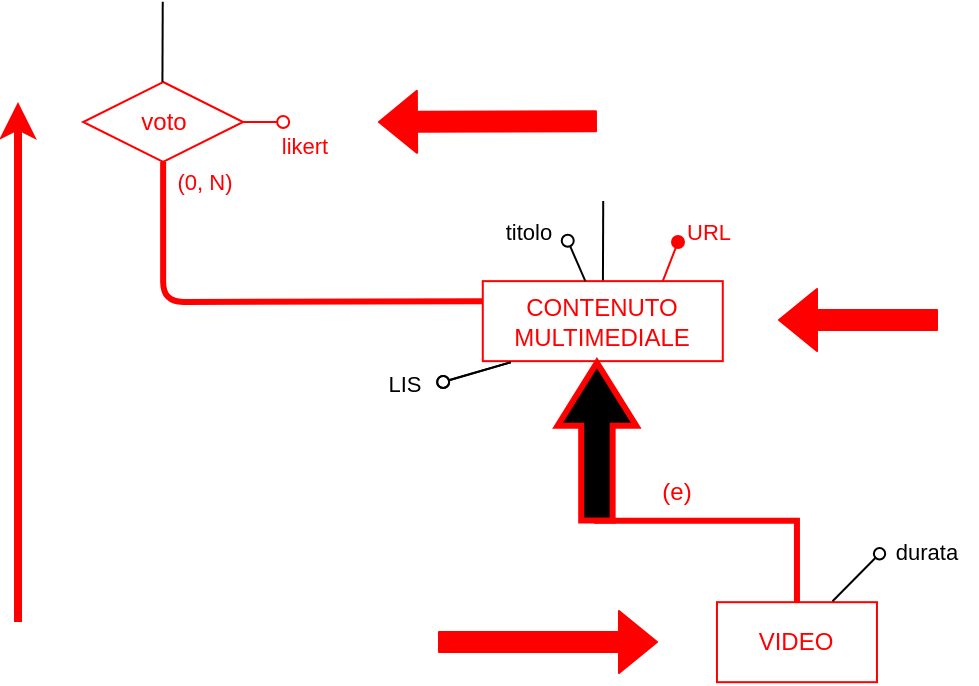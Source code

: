<mxfile scale="1" border="10">
    <diagram id="-rriOPSDnHkLpZKLwRpb" name="Page-1">
        <mxGraphModel dx="3095" dy="2577" grid="1" gridSize="10" guides="1" tooltips="1" connect="1" arrows="1" fold="1" page="1" pageScale="1" pageWidth="850" pageHeight="1100" background="#FFFFFF" math="0" shadow="0">
            <root>
                <mxCell id="0"/>
                <mxCell id="1" parent="0"/>
                <mxCell id="687" value="" style="edgeStyle=none;html=1;endArrow=none;endFill=0;" parent="1" target="692" edge="1">
                    <mxGeometry x="-0.478" y="20" relative="1" as="geometry">
                        <mxPoint as="offset"/>
                        <mxPoint x="-2067.392" y="-1690.549" as="sourcePoint"/>
                    </mxGeometry>
                </mxCell>
                <mxCell id="692" value="&lt;font color=&quot;#ff0000&quot;&gt;CONTENUTO&lt;br&gt;MULTIMEDIALE&lt;/font&gt;" style="rounded=0;whiteSpace=wrap;html=1;strokeColor=#FF0000;" parent="1" vertex="1">
                    <mxGeometry x="-2127.61" y="-1650.43" width="120" height="40" as="geometry"/>
                </mxCell>
                <mxCell id="693" value="" style="endArrow=oval;html=1;fillStyle=auto;strokeWidth=1;startSize=6;endSize=6;fillColor=#000000;startArrow=none;startFill=0;endFill=0;" parent="1" source="692" edge="1">
                    <mxGeometry width="50" height="50" relative="1" as="geometry">
                        <mxPoint x="-2041.07" y="-1673.993" as="sourcePoint"/>
                        <mxPoint x="-2085.13" y="-1670.65" as="targetPoint"/>
                    </mxGeometry>
                </mxCell>
                <mxCell id="694" value="titolo" style="edgeLabel;html=1;align=center;verticalAlign=middle;resizable=0;points=[];" parent="693" vertex="1" connectable="0">
                    <mxGeometry x="0.479" y="1" relative="1" as="geometry">
                        <mxPoint x="-21" y="-10" as="offset"/>
                    </mxGeometry>
                </mxCell>
                <mxCell id="695" value="" style="endArrow=oval;html=1;fillStyle=auto;strokeWidth=1;startSize=6;endSize=6;fillColor=#000000;startArrow=none;startFill=0;endFill=0;exitX=0.117;exitY=1.013;exitDx=0;exitDy=0;exitPerimeter=0;" parent="1" source="692" edge="1">
                    <mxGeometry width="50" height="50" relative="1" as="geometry">
                        <mxPoint x="-2109.902" y="-1579.43" as="sourcePoint"/>
                        <mxPoint x="-2147.42" y="-1600" as="targetPoint"/>
                    </mxGeometry>
                </mxCell>
                <mxCell id="696" value="LIS" style="edgeLabel;html=1;align=center;verticalAlign=middle;resizable=0;points=[];" parent="695" vertex="1" connectable="0">
                    <mxGeometry x="0.479" y="1" relative="1" as="geometry">
                        <mxPoint x="-29" y="2" as="offset"/>
                    </mxGeometry>
                </mxCell>
                <mxCell id="702" style="edgeStyle=none;jumpStyle=arc;html=1;exitX=0.5;exitY=1;exitDx=0;exitDy=0;entryX=0;entryY=0.25;entryDx=0;entryDy=0;endArrow=none;endFill=0;strokeColor=#FF0000;strokeWidth=3;" parent="1" source="704" target="692" edge="1">
                    <mxGeometry relative="1" as="geometry">
                        <Array as="points">
                            <mxPoint x="-2287.42" y="-1640"/>
                        </Array>
                    </mxGeometry>
                </mxCell>
                <mxCell id="703" value="&lt;font color=&quot;#ff0000&quot;&gt;(0, N)&lt;/font&gt;" style="edgeLabel;html=1;align=center;verticalAlign=middle;resizable=0;points=[];strokeColor=#FF0000;" parent="702" vertex="1" connectable="0">
                    <mxGeometry x="-0.9" relative="1" as="geometry">
                        <mxPoint x="20" y="-2" as="offset"/>
                    </mxGeometry>
                </mxCell>
                <mxCell id="704" value="&lt;font color=&quot;#ff0000&quot;&gt;voto&lt;/font&gt;" style="rhombus;whiteSpace=wrap;html=1;strokeColor=#FF0000;" parent="1" vertex="1">
                    <mxGeometry x="-2327.43" y="-1750" width="80" height="40" as="geometry"/>
                </mxCell>
                <mxCell id="705" value="" style="endArrow=oval;html=1;fillStyle=auto;strokeWidth=1;startSize=6;endSize=6;fillColor=#000000;startArrow=none;startFill=0;endFill=0;strokeColor=#FF0000;" parent="1" source="704" edge="1">
                    <mxGeometry width="50" height="50" relative="1" as="geometry">
                        <mxPoint x="-2157.43" y="-1521.837" as="sourcePoint"/>
                        <mxPoint x="-2227.42" y="-1730" as="targetPoint"/>
                    </mxGeometry>
                </mxCell>
                <mxCell id="706" value="&lt;font color=&quot;#ff0000&quot;&gt;likert&lt;/font&gt;" style="edgeLabel;html=1;align=center;verticalAlign=middle;resizable=0;points=[];strokeColor=#FF0000;" parent="705" vertex="1" connectable="0">
                    <mxGeometry x="0.479" y="1" relative="1" as="geometry">
                        <mxPoint x="15" y="13" as="offset"/>
                    </mxGeometry>
                </mxCell>
                <mxCell id="718" value="" style="edgeStyle=none;html=1;endArrow=none;endFill=0;" parent="1" edge="1">
                    <mxGeometry x="-0.478" y="20" relative="1" as="geometry">
                        <mxPoint as="offset"/>
                        <mxPoint x="-2287.632" y="-1790.119" as="sourcePoint"/>
                        <mxPoint x="-2287.778" y="-1750.0" as="targetPoint"/>
                    </mxGeometry>
                </mxCell>
                <mxCell id="725" value="" style="endArrow=oval;html=1;fillStyle=auto;strokeWidth=1;startSize=6;endSize=6;fillColor=#000000;startArrow=none;startFill=0;endFill=0;exitX=0.117;exitY=1.013;exitDx=0;exitDy=0;exitPerimeter=0;" parent="1" edge="1">
                    <mxGeometry width="50" height="50" relative="1" as="geometry">
                        <mxPoint x="-2113.57" y="-1609.91" as="sourcePoint"/>
                        <mxPoint x="-2147.42" y="-1600" as="targetPoint"/>
                    </mxGeometry>
                </mxCell>
                <mxCell id="726" value="LIS" style="edgeLabel;html=1;align=center;verticalAlign=middle;resizable=0;points=[];" parent="725" vertex="1" connectable="0">
                    <mxGeometry x="0.479" y="1" relative="1" as="geometry">
                        <mxPoint x="-29" y="2" as="offset"/>
                    </mxGeometry>
                </mxCell>
                <mxCell id="729" style="edgeStyle=elbowEdgeStyle;elbow=vertical;html=1;exitX=0.5;exitY=1;exitDx=0;exitDy=0;entryX=0.5;entryY=0;entryDx=0;entryDy=0;endArrow=none;endFill=0;rounded=0;jumpStyle=arc;strokeColor=#FF0000;strokeWidth=3;" parent="1" target="730" edge="1">
                    <mxGeometry relative="1" as="geometry">
                        <mxPoint x="-2070.52" y="-1610.43" as="sourcePoint"/>
                        <Array as="points">
                            <mxPoint x="-2019.98" y="-1530.65"/>
                        </Array>
                    </mxGeometry>
                </mxCell>
                <mxCell id="730" value="&lt;font color=&quot;#ff0000&quot;&gt;VIDEO&lt;/font&gt;" style="whiteSpace=wrap;html=1;strokeColor=#FF0000;" parent="1" vertex="1">
                    <mxGeometry x="-2010.52" y="-1489.91" width="80" height="40" as="geometry"/>
                </mxCell>
                <mxCell id="731" value="" style="shape=singleArrow;whiteSpace=wrap;html=1;arrowWidth=0.4;arrowSize=0.4;rotation=-90;fillColor=#000000;strokeColor=#FF0000;strokeWidth=3;" parent="1" vertex="1">
                    <mxGeometry x="-2110" y="-1589.92" width="78.91" height="39.32" as="geometry"/>
                </mxCell>
                <mxCell id="732" value="&lt;font color=&quot;#ff0000&quot;&gt;(e)&lt;/font&gt;" style="text;html=1;align=center;verticalAlign=middle;resizable=0;points=[];autosize=1;strokeColor=none;fillColor=none;" parent="1" vertex="1">
                    <mxGeometry x="-2050.52" y="-1560.39" width="40" height="30" as="geometry"/>
                </mxCell>
                <mxCell id="733" value="" style="endArrow=none;html=1;strokeColor=#000000;entryX=0;entryY=1;entryDx=0;entryDy=0;" parent="1" target="734" edge="1">
                    <mxGeometry width="50" height="50" relative="1" as="geometry">
                        <mxPoint x="-1952.72" y="-1490.39" as="sourcePoint"/>
                        <mxPoint x="-1930.91" y="-1510.0" as="targetPoint"/>
                    </mxGeometry>
                </mxCell>
                <mxCell id="734" value="" style="ellipse;whiteSpace=wrap;html=1;aspect=fixed;strokeColor=#000000;" parent="1" vertex="1">
                    <mxGeometry x="-1932.06" y="-1516.96" width="5.67" height="5.67" as="geometry"/>
                </mxCell>
                <mxCell id="735" value="&lt;font style=&quot;font-size: 11px;&quot;&gt;durata&lt;/font&gt;" style="text;html=1;align=center;verticalAlign=middle;resizable=0;points=[];autosize=1;strokeColor=none;fillColor=none;" parent="1" vertex="1">
                    <mxGeometry x="-1930.52" y="-1530.39" width="50" height="30" as="geometry"/>
                </mxCell>
                <mxCell id="736" value="" style="shape=flexArrow;endArrow=classic;html=1;strokeColor=#FF0000;fontColor=#FF0000;fillColor=#FF0000;" parent="1" edge="1">
                    <mxGeometry width="50" height="50" relative="1" as="geometry">
                        <mxPoint x="-2150" y="-1470" as="sourcePoint"/>
                        <mxPoint x="-2040" y="-1470" as="targetPoint"/>
                    </mxGeometry>
                </mxCell>
                <mxCell id="737" value="" style="endArrow=classic;html=1;strokeColor=#FF0000;fontColor=#FF0000;fillColor=#FF0000;strokeWidth=4;" parent="1" edge="1">
                    <mxGeometry width="50" height="50" relative="1" as="geometry">
                        <mxPoint x="-2360" y="-1480" as="sourcePoint"/>
                        <mxPoint x="-2360" y="-1740" as="targetPoint"/>
                    </mxGeometry>
                </mxCell>
                <mxCell id="738" value="" style="shape=flexArrow;endArrow=classic;html=1;strokeColor=#FF0000;fontColor=#FF0000;fillColor=#FF0000;" parent="1" edge="1">
                    <mxGeometry width="50" height="50" relative="1" as="geometry">
                        <mxPoint x="-2070.52" y="-1730.42" as="sourcePoint"/>
                        <mxPoint x="-2180" y="-1730" as="targetPoint"/>
                    </mxGeometry>
                </mxCell>
                <mxCell id="739" value="" style="endArrow=oval;html=1;fillStyle=auto;strokeWidth=1;startSize=6;endSize=6;fillColor=#000000;startArrow=none;startFill=0;endFill=1;exitX=0.75;exitY=0;exitDx=0;exitDy=0;strokeColor=#FF0000;" parent="1" source="692" edge="1">
                    <mxGeometry width="50" height="50" relative="1" as="geometry">
                        <mxPoint x="-2050" y="-1620" as="sourcePoint"/>
                        <mxPoint x="-2030" y="-1670" as="targetPoint"/>
                    </mxGeometry>
                </mxCell>
                <mxCell id="740" value="&lt;font color=&quot;#ff0000&quot; style=&quot;font-size: 11px;&quot;&gt;URL&lt;/font&gt;" style="text;html=1;align=center;verticalAlign=middle;resizable=0;points=[];autosize=1;strokeColor=none;fillColor=none;" parent="1" vertex="1">
                    <mxGeometry x="-2040" y="-1690" width="50" height="30" as="geometry"/>
                </mxCell>
                <mxCell id="741" value="" style="shape=flexArrow;endArrow=classic;html=1;strokeColor=#FF0000;fontColor=#FF0000;fillColor=#FF0000;" edge="1" parent="1">
                    <mxGeometry width="50" height="50" relative="1" as="geometry">
                        <mxPoint x="-1900" y="-1631" as="sourcePoint"/>
                        <mxPoint x="-1980" y="-1631" as="targetPoint"/>
                    </mxGeometry>
                </mxCell>
            </root>
        </mxGraphModel>
    </diagram>
</mxfile>